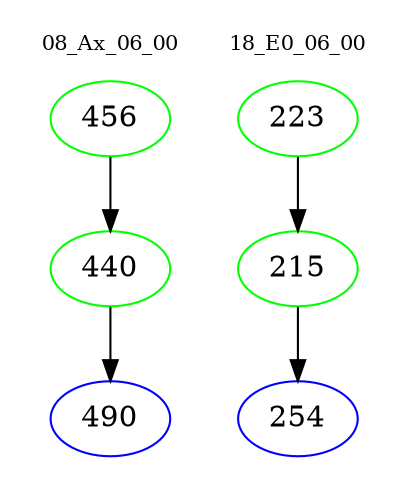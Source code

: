 digraph{
subgraph cluster_0 {
color = white
label = "08_Ax_06_00";
fontsize=10;
T0_456 [label="456", color="green"]
T0_456 -> T0_440 [color="black"]
T0_440 [label="440", color="green"]
T0_440 -> T0_490 [color="black"]
T0_490 [label="490", color="blue"]
}
subgraph cluster_1 {
color = white
label = "18_E0_06_00";
fontsize=10;
T1_223 [label="223", color="green"]
T1_223 -> T1_215 [color="black"]
T1_215 [label="215", color="green"]
T1_215 -> T1_254 [color="black"]
T1_254 [label="254", color="blue"]
}
}
